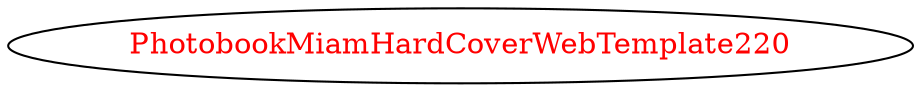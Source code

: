 digraph dependencyGraph {
 concentrate=true;
 ranksep="2.0";
 rankdir="LR"; 
 splines="ortho";
"PhotobookMiamHardCoverWebTemplate220" [fontcolor="red"];
}